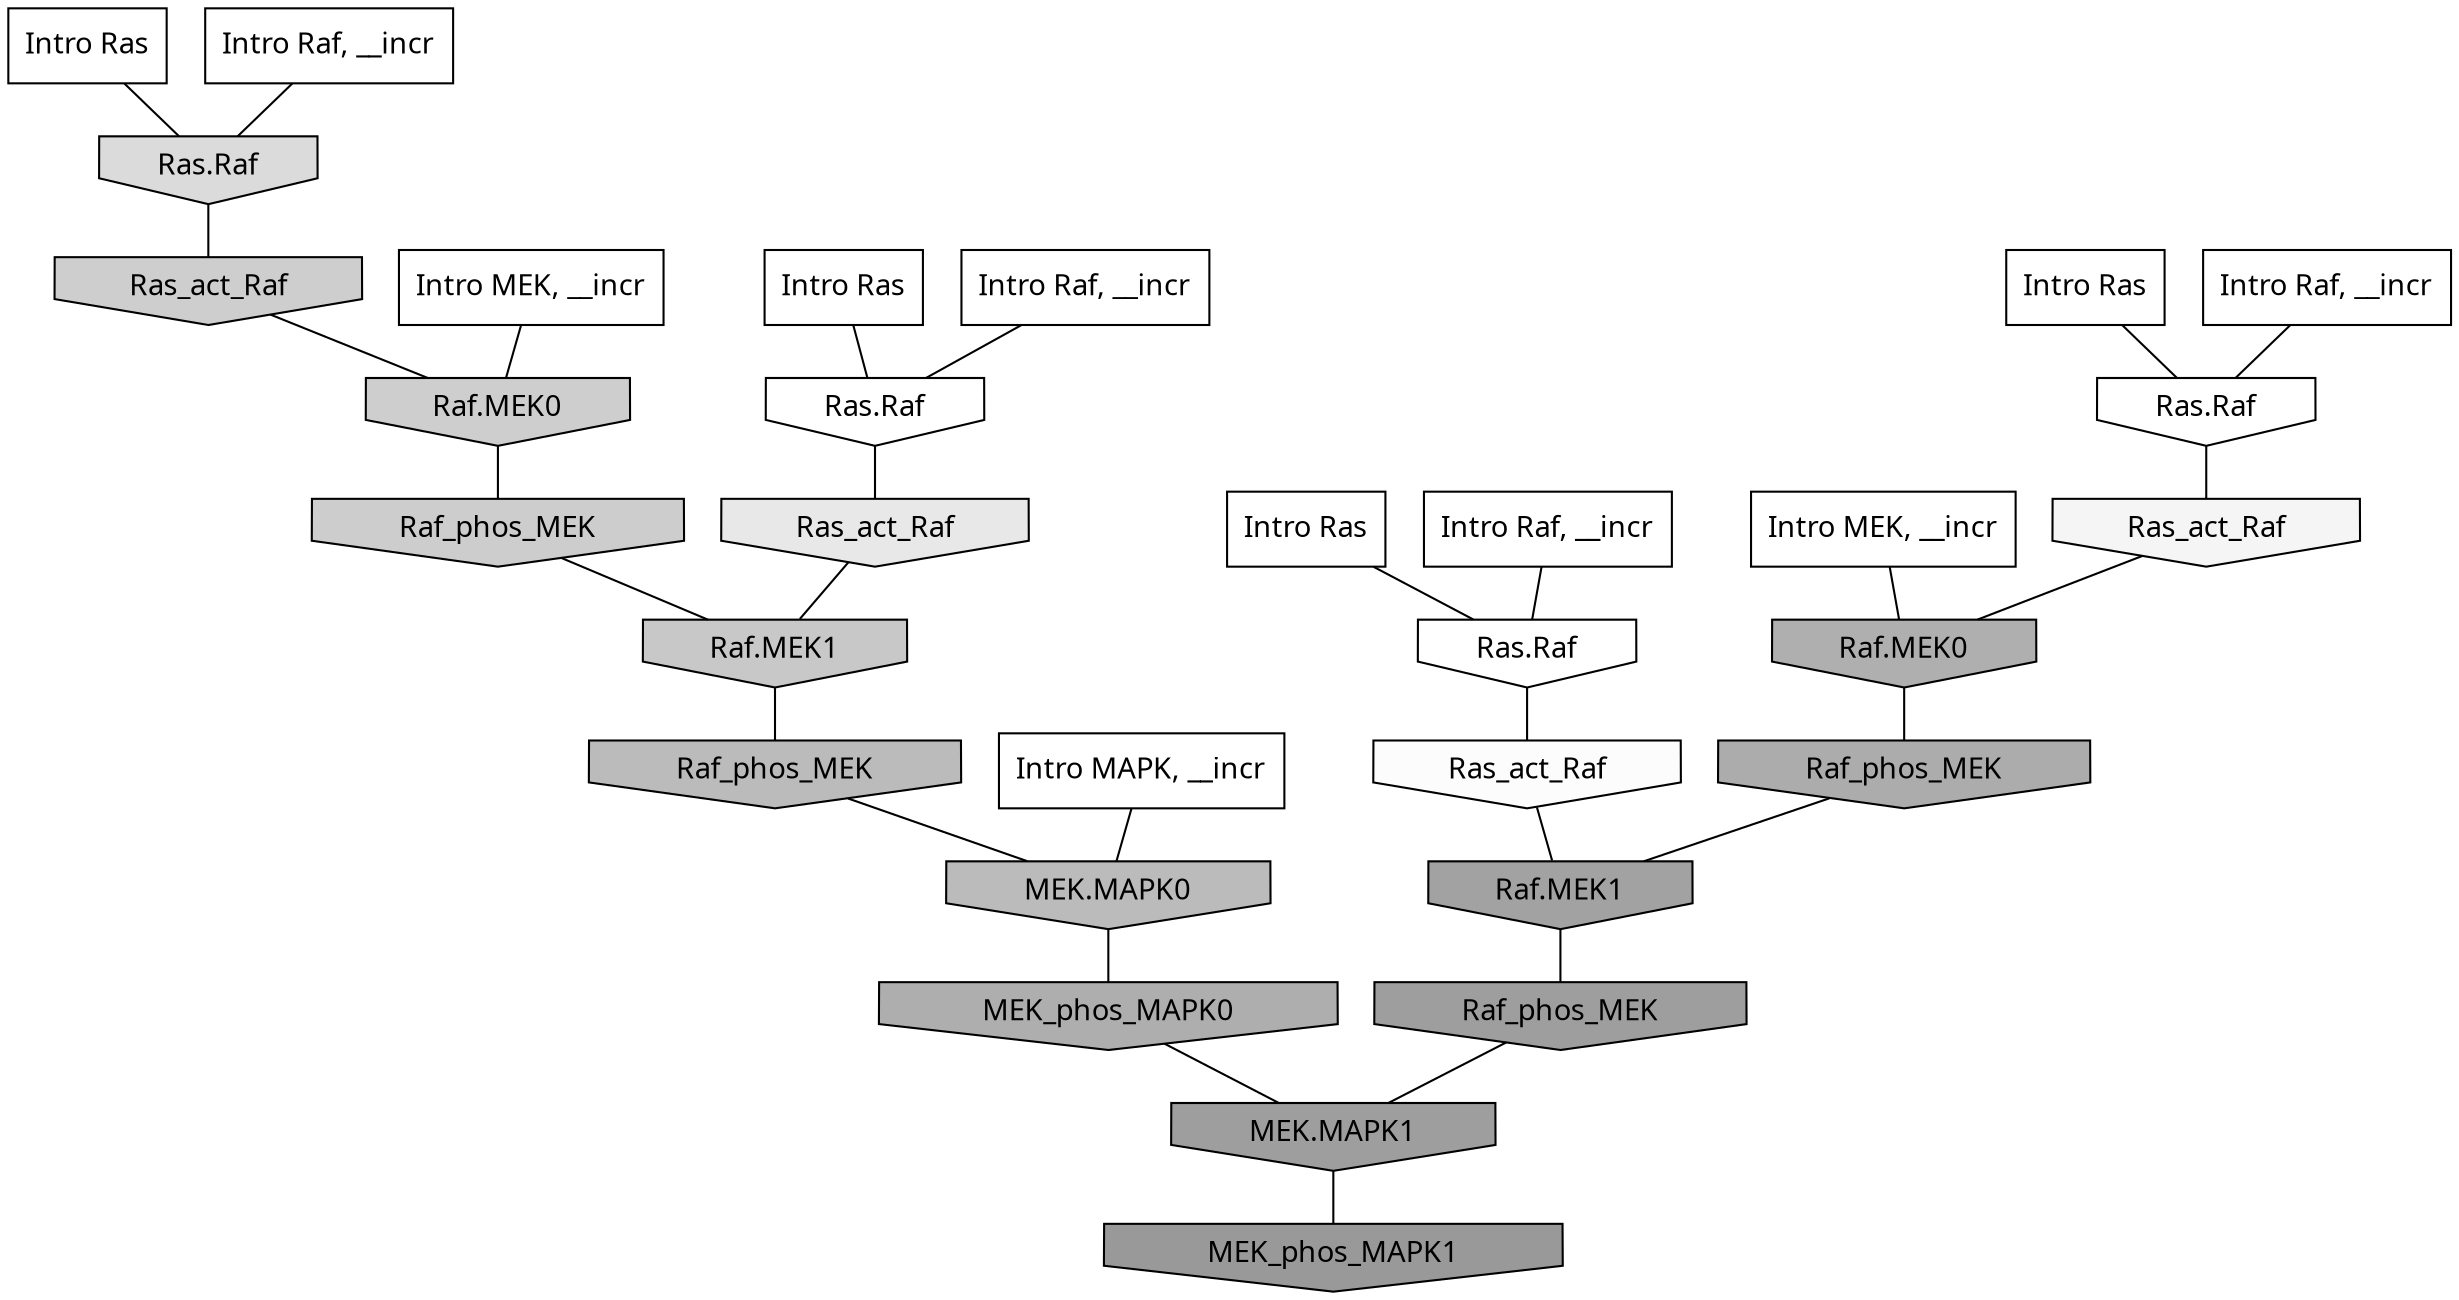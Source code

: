 digraph G{
  rankdir="TB";
  ranksep=0.30;
  node [fontname="CMU Serif"];
  edge [fontname="CMU Serif"];
  
  4 [label="Intro Ras", shape=rectangle, style=filled, fillcolor="0.000 0.000 1.000"]
  
  21 [label="Intro Ras", shape=rectangle, style=filled, fillcolor="0.000 0.000 1.000"]
  
  23 [label="Intro Ras", shape=rectangle, style=filled, fillcolor="0.000 0.000 1.000"]
  
  64 [label="Intro Ras", shape=rectangle, style=filled, fillcolor="0.000 0.000 1.000"]
  
  290 [label="Intro Raf, __incr", shape=rectangle, style=filled, fillcolor="0.000 0.000 1.000"]
  
  976 [label="Intro Raf, __incr", shape=rectangle, style=filled, fillcolor="0.000 0.000 1.000"]
  
  1032 [label="Intro Raf, __incr", shape=rectangle, style=filled, fillcolor="0.000 0.000 1.000"]
  
  1049 [label="Intro Raf, __incr", shape=rectangle, style=filled, fillcolor="0.000 0.000 1.000"]
  
  1129 [label="Intro MEK, __incr", shape=rectangle, style=filled, fillcolor="0.000 0.000 1.000"]
  
  2030 [label="Intro MEK, __incr", shape=rectangle, style=filled, fillcolor="0.000 0.000 1.000"]
  
  2217 [label="Intro MAPK, __incr", shape=rectangle, style=filled, fillcolor="0.000 0.000 1.000"]
  
  3279 [label="Ras.Raf", shape=invhouse, style=filled, fillcolor="0.000 0.000 1.000"]
  
  3295 [label="Ras.Raf", shape=invhouse, style=filled, fillcolor="0.000 0.000 1.000"]
  
  3306 [label="Ras.Raf", shape=invhouse, style=filled, fillcolor="0.000 0.000 1.000"]
  
  3392 [label="Ras_act_Raf", shape=invhouse, style=filled, fillcolor="0.000 0.000 0.987"]
  
  3569 [label="Ras_act_Raf", shape=invhouse, style=filled, fillcolor="0.000 0.000 0.959"]
  
  4197 [label="Ras_act_Raf", shape=invhouse, style=filled, fillcolor="0.000 0.000 0.908"]
  
  4938 [label="Ras.Raf", shape=invhouse, style=filled, fillcolor="0.000 0.000 0.858"]
  
  5784 [label="Ras_act_Raf", shape=invhouse, style=filled, fillcolor="0.000 0.000 0.807"]
  
  5786 [label="Raf.MEK0", shape=invhouse, style=filled, fillcolor="0.000 0.000 0.807"]
  
  5843 [label="Raf_phos_MEK", shape=invhouse, style=filled, fillcolor="0.000 0.000 0.804"]
  
  6251 [label="Raf.MEK1", shape=invhouse, style=filled, fillcolor="0.000 0.000 0.783"]
  
  7620 [label="Raf_phos_MEK", shape=invhouse, style=filled, fillcolor="0.000 0.000 0.732"]
  
  7622 [label="MEK.MAPK0", shape=invhouse, style=filled, fillcolor="0.000 0.000 0.732"]
  
  9004 [label="Raf.MEK0", shape=invhouse, style=filled, fillcolor="0.000 0.000 0.687"]
  
  9287 [label="MEK_phos_MAPK0", shape=invhouse, style=filled, fillcolor="0.000 0.000 0.680"]
  
  9568 [label="Raf_phos_MEK", shape=invhouse, style=filled, fillcolor="0.000 0.000 0.674"]
  
  11406 [label="Raf.MEK1", shape=invhouse, style=filled, fillcolor="0.000 0.000 0.634"]
  
  12136 [label="Raf_phos_MEK", shape=invhouse, style=filled, fillcolor="0.000 0.000 0.621"]
  
  12138 [label="MEK.MAPK1", shape=invhouse, style=filled, fillcolor="0.000 0.000 0.621"]
  
  13349 [label="MEK_phos_MAPK1", shape=invhouse, style=filled, fillcolor="0.000 0.000 0.600"]
  
  
  12138 -> 13349 [dir=none, color="0.000 0.000 0.000"] 
  12136 -> 12138 [dir=none, color="0.000 0.000 0.000"] 
  11406 -> 12136 [dir=none, color="0.000 0.000 0.000"] 
  9568 -> 11406 [dir=none, color="0.000 0.000 0.000"] 
  9287 -> 12138 [dir=none, color="0.000 0.000 0.000"] 
  9004 -> 9568 [dir=none, color="0.000 0.000 0.000"] 
  7622 -> 9287 [dir=none, color="0.000 0.000 0.000"] 
  7620 -> 7622 [dir=none, color="0.000 0.000 0.000"] 
  6251 -> 7620 [dir=none, color="0.000 0.000 0.000"] 
  5843 -> 6251 [dir=none, color="0.000 0.000 0.000"] 
  5786 -> 5843 [dir=none, color="0.000 0.000 0.000"] 
  5784 -> 5786 [dir=none, color="0.000 0.000 0.000"] 
  4938 -> 5784 [dir=none, color="0.000 0.000 0.000"] 
  4197 -> 6251 [dir=none, color="0.000 0.000 0.000"] 
  3569 -> 9004 [dir=none, color="0.000 0.000 0.000"] 
  3392 -> 11406 [dir=none, color="0.000 0.000 0.000"] 
  3306 -> 3569 [dir=none, color="0.000 0.000 0.000"] 
  3295 -> 3392 [dir=none, color="0.000 0.000 0.000"] 
  3279 -> 4197 [dir=none, color="0.000 0.000 0.000"] 
  2217 -> 7622 [dir=none, color="0.000 0.000 0.000"] 
  2030 -> 5786 [dir=none, color="0.000 0.000 0.000"] 
  1129 -> 9004 [dir=none, color="0.000 0.000 0.000"] 
  1049 -> 3295 [dir=none, color="0.000 0.000 0.000"] 
  1032 -> 3279 [dir=none, color="0.000 0.000 0.000"] 
  976 -> 4938 [dir=none, color="0.000 0.000 0.000"] 
  290 -> 3306 [dir=none, color="0.000 0.000 0.000"] 
  64 -> 3306 [dir=none, color="0.000 0.000 0.000"] 
  23 -> 3279 [dir=none, color="0.000 0.000 0.000"] 
  21 -> 3295 [dir=none, color="0.000 0.000 0.000"] 
  4 -> 4938 [dir=none, color="0.000 0.000 0.000"] 
  
  }
